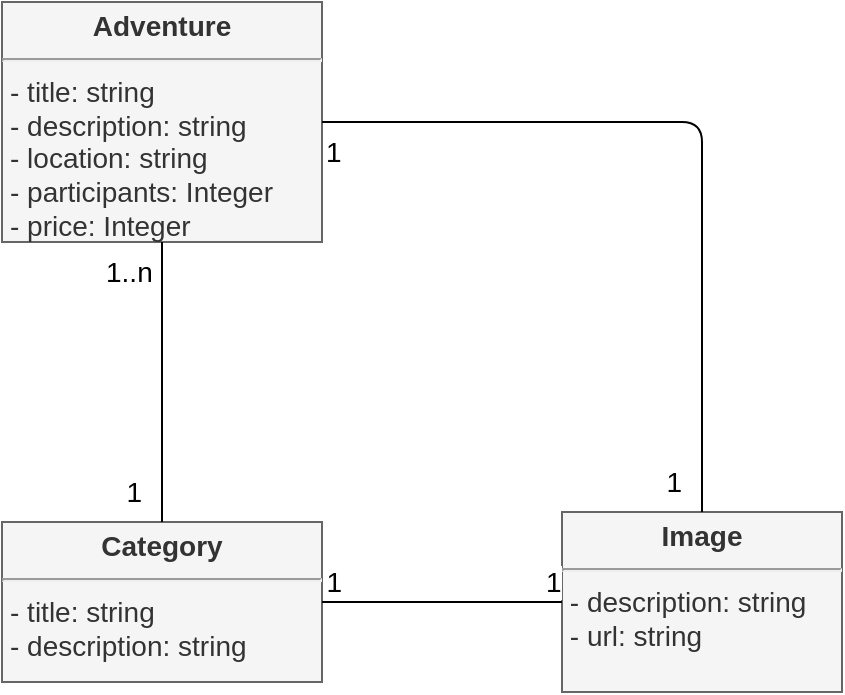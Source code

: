 <mxfile version="13.3.2" type="github">
  <diagram id="VZ25KQVJINhPZAaNk03m" name="Page-1">
    <mxGraphModel dx="683" dy="1602" grid="1" gridSize="10" guides="1" tooltips="1" connect="1" arrows="1" fold="1" page="1" pageScale="1" pageWidth="827" pageHeight="1169" math="0" shadow="0">
      <root>
        <mxCell id="0" />
        <mxCell id="1" parent="0" />
        <mxCell id="Ph1uTD9Jx0tFGjU2Y2NS-1" value="&lt;p style=&quot;margin: 4px 0px 0px ; text-align: center ; font-size: 14px&quot;&gt;&lt;b style=&quot;font-size: 14px&quot;&gt;&lt;font style=&quot;font-size: 14px&quot;&gt;Category&lt;/font&gt;&lt;/b&gt;&lt;/p&gt;&lt;hr style=&quot;font-size: 14px&quot;&gt;&lt;p style=&quot;margin: 0px 0px 0px 4px ; font-size: 14px&quot;&gt;&lt;span style=&quot;font-size: 14px&quot;&gt;- title: string&lt;/span&gt;&lt;br style=&quot;font-size: 14px&quot;&gt;&lt;/p&gt;&lt;p style=&quot;margin: 0px 0px 0px 4px ; font-size: 14px&quot;&gt;&lt;font style=&quot;font-size: 14px&quot;&gt;- description: string&lt;br style=&quot;font-size: 14px&quot;&gt;&lt;/font&gt;&lt;/p&gt;&lt;p style=&quot;margin: 0px 0px 0px 4px ; font-size: 14px&quot;&gt;&lt;br&gt;&lt;/p&gt;" style="verticalAlign=top;align=left;overflow=fill;fontSize=14;fontFamily=Helvetica;html=1;fillColor=#f5f5f5;strokeColor=#666666;fontColor=#333333;" vertex="1" parent="1">
          <mxGeometry x="120" y="-380" width="160" height="80" as="geometry" />
        </mxCell>
        <mxCell id="Ph1uTD9Jx0tFGjU2Y2NS-2" value="&lt;p style=&quot;margin: 4px 0px 0px ; text-align: center ; font-size: 14px&quot;&gt;&lt;b style=&quot;font-size: 14px&quot;&gt;&lt;font style=&quot;font-size: 14px&quot;&gt;Adventure&lt;/font&gt;&lt;/b&gt;&lt;/p&gt;&lt;hr style=&quot;font-size: 14px&quot;&gt;&lt;p style=&quot;margin: 0px 0px 0px 4px ; font-size: 14px&quot;&gt;&lt;span style=&quot;font-size: 14px&quot;&gt;- title: string&lt;/span&gt;&lt;br style=&quot;font-size: 14px&quot;&gt;&lt;/p&gt;&lt;p style=&quot;margin: 0px 0px 0px 4px ; font-size: 14px&quot;&gt;&lt;font style=&quot;font-size: 14px&quot;&gt;- description: string&lt;br style=&quot;font-size: 14px&quot;&gt;&lt;/font&gt;&lt;/p&gt;&lt;p style=&quot;margin: 0px 0px 0px 4px ; font-size: 14px&quot;&gt;&lt;font style=&quot;font-size: 14px&quot;&gt;- location: string&lt;/font&gt;&lt;/p&gt;&lt;p style=&quot;margin: 0px 0px 0px 4px ; font-size: 14px&quot;&gt;&lt;font style=&quot;font-size: 14px&quot;&gt;- participants: Integer&lt;br style=&quot;font-size: 14px&quot;&gt;&lt;/font&gt;&lt;/p&gt;&lt;p style=&quot;margin: 0px 0px 0px 4px ; font-size: 14px&quot;&gt;&lt;font style=&quot;font-size: 14px&quot;&gt;- price: Integer&lt;/font&gt;&lt;/p&gt;" style="verticalAlign=top;align=left;overflow=fill;fontSize=14;fontFamily=Helvetica;html=1;fillColor=#f5f5f5;strokeColor=#666666;fontColor=#333333;" vertex="1" parent="1">
          <mxGeometry x="120" y="-640" width="160" height="120" as="geometry" />
        </mxCell>
        <mxCell id="Ph1uTD9Jx0tFGjU2Y2NS-3" value="" style="endArrow=none;html=1;endSize=12;startArrow=none;startSize=14;startFill=0;edgeStyle=orthogonalEdgeStyle;exitX=0.5;exitY=1;exitDx=0;exitDy=0;endFill=0;fontSize=14;" edge="1" parent="1" source="Ph1uTD9Jx0tFGjU2Y2NS-2">
          <mxGeometry x="-0.003" y="-20" relative="1" as="geometry">
            <mxPoint x="199.5" y="-480" as="sourcePoint" />
            <mxPoint x="200" y="-380" as="targetPoint" />
            <Array as="points" />
            <mxPoint as="offset" />
          </mxGeometry>
        </mxCell>
        <mxCell id="Ph1uTD9Jx0tFGjU2Y2NS-4" value="1..n" style="resizable=0;html=1;align=left;verticalAlign=top;labelBackgroundColor=#ffffff;fontSize=14;" connectable="0" vertex="1" parent="Ph1uTD9Jx0tFGjU2Y2NS-3">
          <mxGeometry x="-1" relative="1" as="geometry">
            <mxPoint x="-30" as="offset" />
          </mxGeometry>
        </mxCell>
        <mxCell id="Ph1uTD9Jx0tFGjU2Y2NS-5" value="1" style="resizable=0;html=1;align=right;verticalAlign=top;labelBackgroundColor=#ffffff;fontSize=14;" connectable="0" vertex="1" parent="Ph1uTD9Jx0tFGjU2Y2NS-3">
          <mxGeometry x="1" relative="1" as="geometry">
            <mxPoint x="-10" y="-30" as="offset" />
          </mxGeometry>
        </mxCell>
        <mxCell id="Ph1uTD9Jx0tFGjU2Y2NS-6" value="&lt;p style=&quot;margin: 4px 0px 0px ; text-align: center ; font-size: 14px&quot;&gt;&lt;b style=&quot;font-size: 14px&quot;&gt;&lt;font style=&quot;font-size: 14px&quot;&gt;Image&lt;/font&gt;&lt;/b&gt;&lt;/p&gt;&lt;hr style=&quot;font-size: 14px&quot;&gt;&lt;p style=&quot;margin: 0px 0px 0px 4px ; font-size: 14px&quot;&gt;&lt;/p&gt;&lt;span style=&quot;font-size: 14px&quot;&gt;&amp;nbsp;- description: string&lt;br style=&quot;font-size: 14px&quot;&gt;&amp;nbsp;- url: string&lt;br&gt;&lt;br&gt;&lt;br style=&quot;font-size: 14px&quot;&gt;&lt;/span&gt;" style="verticalAlign=top;align=left;overflow=fill;fontSize=14;fontFamily=Helvetica;html=1;fillColor=#f5f5f5;strokeColor=#666666;fontColor=#333333;" vertex="1" parent="1">
          <mxGeometry x="400" y="-385" width="140" height="90" as="geometry" />
        </mxCell>
        <mxCell id="Ph1uTD9Jx0tFGjU2Y2NS-7" value="" style="endArrow=none;html=1;endSize=12;startArrow=none;startSize=14;startFill=0;edgeStyle=orthogonalEdgeStyle;endFill=0;fontSize=14;entryX=1;entryY=0.5;entryDx=0;entryDy=0;" edge="1" parent="1" source="Ph1uTD9Jx0tFGjU2Y2NS-6" target="Ph1uTD9Jx0tFGjU2Y2NS-1">
          <mxGeometry x="-0.003" y="-20" relative="1" as="geometry">
            <mxPoint x="210" y="-490" as="sourcePoint" />
            <mxPoint x="210" y="-370" as="targetPoint" />
            <Array as="points" />
            <mxPoint as="offset" />
          </mxGeometry>
        </mxCell>
        <mxCell id="Ph1uTD9Jx0tFGjU2Y2NS-8" value="1" style="resizable=0;html=1;align=left;verticalAlign=top;labelBackgroundColor=#ffffff;fontSize=14;" connectable="0" vertex="1" parent="Ph1uTD9Jx0tFGjU2Y2NS-7">
          <mxGeometry x="-1" relative="1" as="geometry">
            <mxPoint x="-10" y="-25" as="offset" />
          </mxGeometry>
        </mxCell>
        <mxCell id="Ph1uTD9Jx0tFGjU2Y2NS-9" value="1" style="resizable=0;html=1;align=right;verticalAlign=top;labelBackgroundColor=#ffffff;fontSize=14;" connectable="0" vertex="1" parent="Ph1uTD9Jx0tFGjU2Y2NS-7">
          <mxGeometry x="1" relative="1" as="geometry">
            <mxPoint x="10" y="-25" as="offset" />
          </mxGeometry>
        </mxCell>
        <mxCell id="Ph1uTD9Jx0tFGjU2Y2NS-10" value="" style="endArrow=none;html=1;endSize=12;startArrow=none;startSize=14;startFill=0;edgeStyle=orthogonalEdgeStyle;exitX=1;exitY=0.5;exitDx=0;exitDy=0;endFill=0;fontSize=14;" edge="1" parent="1" source="Ph1uTD9Jx0tFGjU2Y2NS-2" target="Ph1uTD9Jx0tFGjU2Y2NS-6">
          <mxGeometry x="-0.003" y="-20" relative="1" as="geometry">
            <mxPoint x="220" y="-480" as="sourcePoint" />
            <mxPoint x="220" y="-360" as="targetPoint" />
            <Array as="points" />
            <mxPoint as="offset" />
          </mxGeometry>
        </mxCell>
        <mxCell id="Ph1uTD9Jx0tFGjU2Y2NS-11" value="1" style="resizable=0;html=1;align=left;verticalAlign=top;labelBackgroundColor=#ffffff;fontSize=14;" connectable="0" vertex="1" parent="Ph1uTD9Jx0tFGjU2Y2NS-10">
          <mxGeometry x="-1" relative="1" as="geometry">
            <mxPoint as="offset" />
          </mxGeometry>
        </mxCell>
        <mxCell id="Ph1uTD9Jx0tFGjU2Y2NS-12" value="1" style="resizable=0;html=1;align=right;verticalAlign=top;labelBackgroundColor=#ffffff;fontSize=14;" connectable="0" vertex="1" parent="Ph1uTD9Jx0tFGjU2Y2NS-10">
          <mxGeometry x="1" relative="1" as="geometry">
            <mxPoint x="-10" y="-30" as="offset" />
          </mxGeometry>
        </mxCell>
      </root>
    </mxGraphModel>
  </diagram>
</mxfile>

